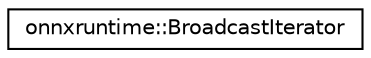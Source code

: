 digraph "Graphical Class Hierarchy"
{
  edge [fontname="Helvetica",fontsize="10",labelfontname="Helvetica",labelfontsize="10"];
  node [fontname="Helvetica",fontsize="10",shape=record];
  rankdir="LR";
  Node0 [label="onnxruntime::BroadcastIterator",height=0.2,width=0.4,color="black", fillcolor="white", style="filled",URL="$structonnxruntime_1_1BroadcastIterator.html"];
}
